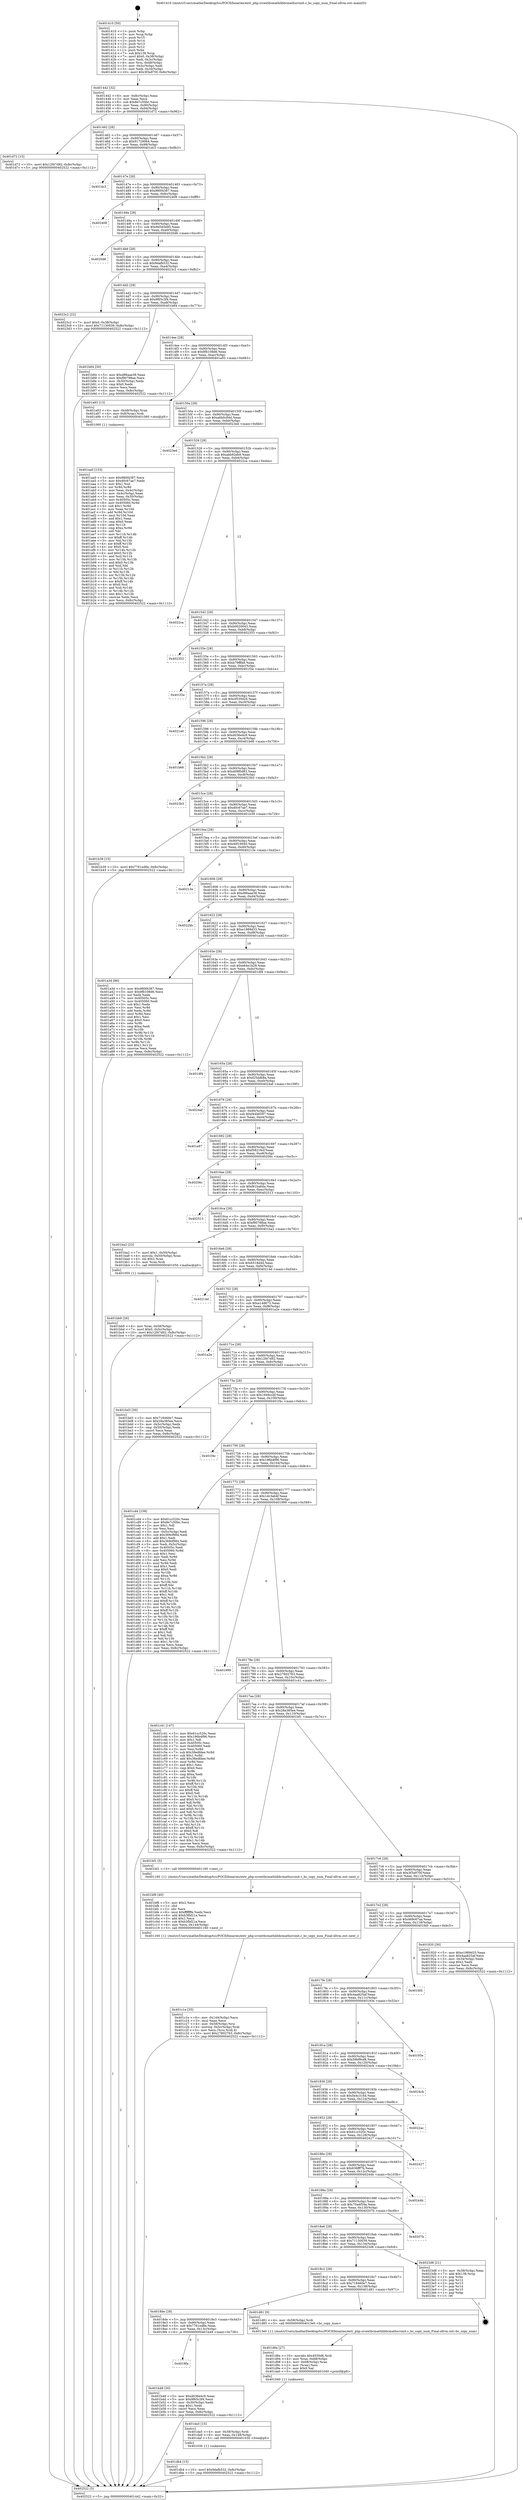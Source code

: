 digraph "0x401410" {
  label = "0x401410 (/mnt/c/Users/mathe/Desktop/tcc/POCII/binaries/extr_php-srcextbcmathlibbcmathsrcinit.c_bc_copy_num_Final-ollvm.out::main(0))"
  labelloc = "t"
  node[shape=record]

  Entry [label="",width=0.3,height=0.3,shape=circle,fillcolor=black,style=filled]
  "0x401442" [label="{
     0x401442 [32]\l
     | [instrs]\l
     &nbsp;&nbsp;0x401442 \<+6\>: mov -0x8c(%rbp),%eax\l
     &nbsp;&nbsp;0x401448 \<+2\>: mov %eax,%ecx\l
     &nbsp;&nbsp;0x40144a \<+6\>: sub $0x8e7c50bc,%ecx\l
     &nbsp;&nbsp;0x401450 \<+6\>: mov %eax,-0x90(%rbp)\l
     &nbsp;&nbsp;0x401456 \<+6\>: mov %ecx,-0x94(%rbp)\l
     &nbsp;&nbsp;0x40145c \<+6\>: je 0000000000401d72 \<main+0x962\>\l
  }"]
  "0x401d72" [label="{
     0x401d72 [15]\l
     | [instrs]\l
     &nbsp;&nbsp;0x401d72 \<+10\>: movl $0x12f47d92,-0x8c(%rbp)\l
     &nbsp;&nbsp;0x401d7c \<+5\>: jmp 0000000000402522 \<main+0x1112\>\l
  }"]
  "0x401462" [label="{
     0x401462 [28]\l
     | [instrs]\l
     &nbsp;&nbsp;0x401462 \<+5\>: jmp 0000000000401467 \<main+0x57\>\l
     &nbsp;&nbsp;0x401467 \<+6\>: mov -0x90(%rbp),%eax\l
     &nbsp;&nbsp;0x40146d \<+5\>: sub $0x91729064,%eax\l
     &nbsp;&nbsp;0x401472 \<+6\>: mov %eax,-0x98(%rbp)\l
     &nbsp;&nbsp;0x401478 \<+6\>: je 0000000000401dc3 \<main+0x9b3\>\l
  }"]
  Exit [label="",width=0.3,height=0.3,shape=circle,fillcolor=black,style=filled,peripheries=2]
  "0x401dc3" [label="{
     0x401dc3\l
  }", style=dashed]
  "0x40147e" [label="{
     0x40147e [28]\l
     | [instrs]\l
     &nbsp;&nbsp;0x40147e \<+5\>: jmp 0000000000401483 \<main+0x73\>\l
     &nbsp;&nbsp;0x401483 \<+6\>: mov -0x90(%rbp),%eax\l
     &nbsp;&nbsp;0x401489 \<+5\>: sub $0x980f4387,%eax\l
     &nbsp;&nbsp;0x40148e \<+6\>: mov %eax,-0x9c(%rbp)\l
     &nbsp;&nbsp;0x401494 \<+6\>: je 0000000000402408 \<main+0xff8\>\l
  }"]
  "0x401db4" [label="{
     0x401db4 [15]\l
     | [instrs]\l
     &nbsp;&nbsp;0x401db4 \<+10\>: movl $0x9dafb532,-0x8c(%rbp)\l
     &nbsp;&nbsp;0x401dbe \<+5\>: jmp 0000000000402522 \<main+0x1112\>\l
  }"]
  "0x402408" [label="{
     0x402408\l
  }", style=dashed]
  "0x40149a" [label="{
     0x40149a [28]\l
     | [instrs]\l
     &nbsp;&nbsp;0x40149a \<+5\>: jmp 000000000040149f \<main+0x8f\>\l
     &nbsp;&nbsp;0x40149f \<+6\>: mov -0x90(%rbp),%eax\l
     &nbsp;&nbsp;0x4014a5 \<+5\>: sub $0x9d3d3e95,%eax\l
     &nbsp;&nbsp;0x4014aa \<+6\>: mov %eax,-0xa0(%rbp)\l
     &nbsp;&nbsp;0x4014b0 \<+6\>: je 00000000004020d6 \<main+0xcc6\>\l
  }"]
  "0x401da5" [label="{
     0x401da5 [15]\l
     | [instrs]\l
     &nbsp;&nbsp;0x401da5 \<+4\>: mov -0x58(%rbp),%rdi\l
     &nbsp;&nbsp;0x401da9 \<+6\>: mov %eax,-0x148(%rbp)\l
     &nbsp;&nbsp;0x401daf \<+5\>: call 0000000000401030 \<free@plt\>\l
     | [calls]\l
     &nbsp;&nbsp;0x401030 \{1\} (unknown)\l
  }"]
  "0x4020d6" [label="{
     0x4020d6\l
  }", style=dashed]
  "0x4014b6" [label="{
     0x4014b6 [28]\l
     | [instrs]\l
     &nbsp;&nbsp;0x4014b6 \<+5\>: jmp 00000000004014bb \<main+0xab\>\l
     &nbsp;&nbsp;0x4014bb \<+6\>: mov -0x90(%rbp),%eax\l
     &nbsp;&nbsp;0x4014c1 \<+5\>: sub $0x9dafb532,%eax\l
     &nbsp;&nbsp;0x4014c6 \<+6\>: mov %eax,-0xa4(%rbp)\l
     &nbsp;&nbsp;0x4014cc \<+6\>: je 00000000004023c2 \<main+0xfb2\>\l
  }"]
  "0x401d8a" [label="{
     0x401d8a [27]\l
     | [instrs]\l
     &nbsp;&nbsp;0x401d8a \<+10\>: movabs $0x4030d6,%rdi\l
     &nbsp;&nbsp;0x401d94 \<+4\>: mov %rax,-0x68(%rbp)\l
     &nbsp;&nbsp;0x401d98 \<+4\>: mov -0x68(%rbp),%rax\l
     &nbsp;&nbsp;0x401d9c \<+2\>: mov (%rax),%esi\l
     &nbsp;&nbsp;0x401d9e \<+2\>: mov $0x0,%al\l
     &nbsp;&nbsp;0x401da0 \<+5\>: call 0000000000401040 \<printf@plt\>\l
     | [calls]\l
     &nbsp;&nbsp;0x401040 \{1\} (unknown)\l
  }"]
  "0x4023c2" [label="{
     0x4023c2 [22]\l
     | [instrs]\l
     &nbsp;&nbsp;0x4023c2 \<+7\>: movl $0x0,-0x38(%rbp)\l
     &nbsp;&nbsp;0x4023c9 \<+10\>: movl $0x71130039,-0x8c(%rbp)\l
     &nbsp;&nbsp;0x4023d3 \<+5\>: jmp 0000000000402522 \<main+0x1112\>\l
  }"]
  "0x4014d2" [label="{
     0x4014d2 [28]\l
     | [instrs]\l
     &nbsp;&nbsp;0x4014d2 \<+5\>: jmp 00000000004014d7 \<main+0xc7\>\l
     &nbsp;&nbsp;0x4014d7 \<+6\>: mov -0x90(%rbp),%eax\l
     &nbsp;&nbsp;0x4014dd \<+5\>: sub $0x9f65c3f4,%eax\l
     &nbsp;&nbsp;0x4014e2 \<+6\>: mov %eax,-0xa8(%rbp)\l
     &nbsp;&nbsp;0x4014e8 \<+6\>: je 0000000000401b84 \<main+0x774\>\l
  }"]
  "0x401c1e" [label="{
     0x401c1e [35]\l
     | [instrs]\l
     &nbsp;&nbsp;0x401c1e \<+6\>: mov -0x144(%rbp),%ecx\l
     &nbsp;&nbsp;0x401c24 \<+3\>: imul %eax,%ecx\l
     &nbsp;&nbsp;0x401c27 \<+4\>: mov -0x58(%rbp),%rsi\l
     &nbsp;&nbsp;0x401c2b \<+4\>: movslq -0x5c(%rbp),%rdi\l
     &nbsp;&nbsp;0x401c2f \<+3\>: mov %ecx,(%rsi,%rdi,4)\l
     &nbsp;&nbsp;0x401c32 \<+10\>: movl $0x27802763,-0x8c(%rbp)\l
     &nbsp;&nbsp;0x401c3c \<+5\>: jmp 0000000000402522 \<main+0x1112\>\l
  }"]
  "0x401b84" [label="{
     0x401b84 [30]\l
     | [instrs]\l
     &nbsp;&nbsp;0x401b84 \<+5\>: mov $0xd86aae38,%eax\l
     &nbsp;&nbsp;0x401b89 \<+5\>: mov $0xf90788ae,%ecx\l
     &nbsp;&nbsp;0x401b8e \<+3\>: mov -0x30(%rbp),%edx\l
     &nbsp;&nbsp;0x401b91 \<+3\>: cmp $0x0,%edx\l
     &nbsp;&nbsp;0x401b94 \<+3\>: cmove %ecx,%eax\l
     &nbsp;&nbsp;0x401b97 \<+6\>: mov %eax,-0x8c(%rbp)\l
     &nbsp;&nbsp;0x401b9d \<+5\>: jmp 0000000000402522 \<main+0x1112\>\l
  }"]
  "0x4014ee" [label="{
     0x4014ee [28]\l
     | [instrs]\l
     &nbsp;&nbsp;0x4014ee \<+5\>: jmp 00000000004014f3 \<main+0xe3\>\l
     &nbsp;&nbsp;0x4014f3 \<+6\>: mov -0x90(%rbp),%eax\l
     &nbsp;&nbsp;0x4014f9 \<+5\>: sub $0x9fb108d6,%eax\l
     &nbsp;&nbsp;0x4014fe \<+6\>: mov %eax,-0xac(%rbp)\l
     &nbsp;&nbsp;0x401504 \<+6\>: je 0000000000401a93 \<main+0x683\>\l
  }"]
  "0x401bf6" [label="{
     0x401bf6 [40]\l
     | [instrs]\l
     &nbsp;&nbsp;0x401bf6 \<+5\>: mov $0x2,%ecx\l
     &nbsp;&nbsp;0x401bfb \<+1\>: cltd\l
     &nbsp;&nbsp;0x401bfc \<+2\>: idiv %ecx\l
     &nbsp;&nbsp;0x401bfe \<+6\>: imul $0xfffffffe,%edx,%ecx\l
     &nbsp;&nbsp;0x401c04 \<+6\>: add $0xb3fbf21a,%ecx\l
     &nbsp;&nbsp;0x401c0a \<+3\>: add $0x1,%ecx\l
     &nbsp;&nbsp;0x401c0d \<+6\>: sub $0xb3fbf21a,%ecx\l
     &nbsp;&nbsp;0x401c13 \<+6\>: mov %ecx,-0x144(%rbp)\l
     &nbsp;&nbsp;0x401c19 \<+5\>: call 0000000000401160 \<next_i\>\l
     | [calls]\l
     &nbsp;&nbsp;0x401160 \{1\} (/mnt/c/Users/mathe/Desktop/tcc/POCII/binaries/extr_php-srcextbcmathlibbcmathsrcinit.c_bc_copy_num_Final-ollvm.out::next_i)\l
  }"]
  "0x401a93" [label="{
     0x401a93 [13]\l
     | [instrs]\l
     &nbsp;&nbsp;0x401a93 \<+4\>: mov -0x48(%rbp),%rax\l
     &nbsp;&nbsp;0x401a97 \<+4\>: mov 0x8(%rax),%rdi\l
     &nbsp;&nbsp;0x401a9b \<+5\>: call 0000000000401060 \<atoi@plt\>\l
     | [calls]\l
     &nbsp;&nbsp;0x401060 \{1\} (unknown)\l
  }"]
  "0x40150a" [label="{
     0x40150a [28]\l
     | [instrs]\l
     &nbsp;&nbsp;0x40150a \<+5\>: jmp 000000000040150f \<main+0xff\>\l
     &nbsp;&nbsp;0x40150f \<+6\>: mov -0x90(%rbp),%eax\l
     &nbsp;&nbsp;0x401515 \<+5\>: sub $0xa6b0c84d,%eax\l
     &nbsp;&nbsp;0x40151a \<+6\>: mov %eax,-0xb0(%rbp)\l
     &nbsp;&nbsp;0x401520 \<+6\>: je 00000000004023ed \<main+0xfdd\>\l
  }"]
  "0x401bb9" [label="{
     0x401bb9 [26]\l
     | [instrs]\l
     &nbsp;&nbsp;0x401bb9 \<+4\>: mov %rax,-0x58(%rbp)\l
     &nbsp;&nbsp;0x401bbd \<+7\>: movl $0x0,-0x5c(%rbp)\l
     &nbsp;&nbsp;0x401bc4 \<+10\>: movl $0x12f47d92,-0x8c(%rbp)\l
     &nbsp;&nbsp;0x401bce \<+5\>: jmp 0000000000402522 \<main+0x1112\>\l
  }"]
  "0x4023ed" [label="{
     0x4023ed\l
  }", style=dashed]
  "0x401526" [label="{
     0x401526 [28]\l
     | [instrs]\l
     &nbsp;&nbsp;0x401526 \<+5\>: jmp 000000000040152b \<main+0x11b\>\l
     &nbsp;&nbsp;0x40152b \<+6\>: mov -0x90(%rbp),%eax\l
     &nbsp;&nbsp;0x401531 \<+5\>: sub $0xabb92eb9,%eax\l
     &nbsp;&nbsp;0x401536 \<+6\>: mov %eax,-0xb4(%rbp)\l
     &nbsp;&nbsp;0x40153c \<+6\>: je 00000000004022ca \<main+0xeba\>\l
  }"]
  "0x4018fa" [label="{
     0x4018fa\l
  }", style=dashed]
  "0x4022ca" [label="{
     0x4022ca\l
  }", style=dashed]
  "0x401542" [label="{
     0x401542 [28]\l
     | [instrs]\l
     &nbsp;&nbsp;0x401542 \<+5\>: jmp 0000000000401547 \<main+0x137\>\l
     &nbsp;&nbsp;0x401547 \<+6\>: mov -0x90(%rbp),%eax\l
     &nbsp;&nbsp;0x40154d \<+5\>: sub $0xb0020043,%eax\l
     &nbsp;&nbsp;0x401552 \<+6\>: mov %eax,-0xb8(%rbp)\l
     &nbsp;&nbsp;0x401558 \<+6\>: je 0000000000402353 \<main+0xf43\>\l
  }"]
  "0x401b48" [label="{
     0x401b48 [30]\l
     | [instrs]\l
     &nbsp;&nbsp;0x401b48 \<+5\>: mov $0xd036e4c9,%eax\l
     &nbsp;&nbsp;0x401b4d \<+5\>: mov $0x9f65c3f4,%ecx\l
     &nbsp;&nbsp;0x401b52 \<+3\>: mov -0x30(%rbp),%edx\l
     &nbsp;&nbsp;0x401b55 \<+3\>: cmp $0x1,%edx\l
     &nbsp;&nbsp;0x401b58 \<+3\>: cmovl %ecx,%eax\l
     &nbsp;&nbsp;0x401b5b \<+6\>: mov %eax,-0x8c(%rbp)\l
     &nbsp;&nbsp;0x401b61 \<+5\>: jmp 0000000000402522 \<main+0x1112\>\l
  }"]
  "0x402353" [label="{
     0x402353\l
  }", style=dashed]
  "0x40155e" [label="{
     0x40155e [28]\l
     | [instrs]\l
     &nbsp;&nbsp;0x40155e \<+5\>: jmp 0000000000401563 \<main+0x153\>\l
     &nbsp;&nbsp;0x401563 \<+6\>: mov -0x90(%rbp),%eax\l
     &nbsp;&nbsp;0x401569 \<+5\>: sub $0xb79fffa9,%eax\l
     &nbsp;&nbsp;0x40156e \<+6\>: mov %eax,-0xbc(%rbp)\l
     &nbsp;&nbsp;0x401574 \<+6\>: je 0000000000401f2e \<main+0xb1e\>\l
  }"]
  "0x4018de" [label="{
     0x4018de [28]\l
     | [instrs]\l
     &nbsp;&nbsp;0x4018de \<+5\>: jmp 00000000004018e3 \<main+0x4d3\>\l
     &nbsp;&nbsp;0x4018e3 \<+6\>: mov -0x90(%rbp),%eax\l
     &nbsp;&nbsp;0x4018e9 \<+5\>: sub $0x7761ed8e,%eax\l
     &nbsp;&nbsp;0x4018ee \<+6\>: mov %eax,-0x13c(%rbp)\l
     &nbsp;&nbsp;0x4018f4 \<+6\>: je 0000000000401b48 \<main+0x738\>\l
  }"]
  "0x401f2e" [label="{
     0x401f2e\l
  }", style=dashed]
  "0x40157a" [label="{
     0x40157a [28]\l
     | [instrs]\l
     &nbsp;&nbsp;0x40157a \<+5\>: jmp 000000000040157f \<main+0x16f\>\l
     &nbsp;&nbsp;0x40157f \<+6\>: mov -0x90(%rbp),%eax\l
     &nbsp;&nbsp;0x401585 \<+5\>: sub $0xcf530d26,%eax\l
     &nbsp;&nbsp;0x40158a \<+6\>: mov %eax,-0xc0(%rbp)\l
     &nbsp;&nbsp;0x401590 \<+6\>: je 00000000004021e0 \<main+0xdd0\>\l
  }"]
  "0x401d81" [label="{
     0x401d81 [9]\l
     | [instrs]\l
     &nbsp;&nbsp;0x401d81 \<+4\>: mov -0x58(%rbp),%rdi\l
     &nbsp;&nbsp;0x401d85 \<+5\>: call 00000000004013e0 \<bc_copy_num\>\l
     | [calls]\l
     &nbsp;&nbsp;0x4013e0 \{1\} (/mnt/c/Users/mathe/Desktop/tcc/POCII/binaries/extr_php-srcextbcmathlibbcmathsrcinit.c_bc_copy_num_Final-ollvm.out::bc_copy_num)\l
  }"]
  "0x4021e0" [label="{
     0x4021e0\l
  }", style=dashed]
  "0x401596" [label="{
     0x401596 [28]\l
     | [instrs]\l
     &nbsp;&nbsp;0x401596 \<+5\>: jmp 000000000040159b \<main+0x18b\>\l
     &nbsp;&nbsp;0x40159b \<+6\>: mov -0x90(%rbp),%eax\l
     &nbsp;&nbsp;0x4015a1 \<+5\>: sub $0xd036e4c9,%eax\l
     &nbsp;&nbsp;0x4015a6 \<+6\>: mov %eax,-0xc4(%rbp)\l
     &nbsp;&nbsp;0x4015ac \<+6\>: je 0000000000401b66 \<main+0x756\>\l
  }"]
  "0x4018c2" [label="{
     0x4018c2 [28]\l
     | [instrs]\l
     &nbsp;&nbsp;0x4018c2 \<+5\>: jmp 00000000004018c7 \<main+0x4b7\>\l
     &nbsp;&nbsp;0x4018c7 \<+6\>: mov -0x90(%rbp),%eax\l
     &nbsp;&nbsp;0x4018cd \<+5\>: sub $0x718460e7,%eax\l
     &nbsp;&nbsp;0x4018d2 \<+6\>: mov %eax,-0x138(%rbp)\l
     &nbsp;&nbsp;0x4018d8 \<+6\>: je 0000000000401d81 \<main+0x971\>\l
  }"]
  "0x401b66" [label="{
     0x401b66\l
  }", style=dashed]
  "0x4015b2" [label="{
     0x4015b2 [28]\l
     | [instrs]\l
     &nbsp;&nbsp;0x4015b2 \<+5\>: jmp 00000000004015b7 \<main+0x1a7\>\l
     &nbsp;&nbsp;0x4015b7 \<+6\>: mov -0x90(%rbp),%eax\l
     &nbsp;&nbsp;0x4015bd \<+5\>: sub $0xd08f0d83,%eax\l
     &nbsp;&nbsp;0x4015c2 \<+6\>: mov %eax,-0xc8(%rbp)\l
     &nbsp;&nbsp;0x4015c8 \<+6\>: je 00000000004023b3 \<main+0xfa3\>\l
  }"]
  "0x4023d8" [label="{
     0x4023d8 [21]\l
     | [instrs]\l
     &nbsp;&nbsp;0x4023d8 \<+3\>: mov -0x38(%rbp),%eax\l
     &nbsp;&nbsp;0x4023db \<+7\>: add $0x138,%rsp\l
     &nbsp;&nbsp;0x4023e2 \<+1\>: pop %rbx\l
     &nbsp;&nbsp;0x4023e3 \<+2\>: pop %r12\l
     &nbsp;&nbsp;0x4023e5 \<+2\>: pop %r13\l
     &nbsp;&nbsp;0x4023e7 \<+2\>: pop %r14\l
     &nbsp;&nbsp;0x4023e9 \<+2\>: pop %r15\l
     &nbsp;&nbsp;0x4023eb \<+1\>: pop %rbp\l
     &nbsp;&nbsp;0x4023ec \<+1\>: ret\l
  }"]
  "0x4023b3" [label="{
     0x4023b3\l
  }", style=dashed]
  "0x4015ce" [label="{
     0x4015ce [28]\l
     | [instrs]\l
     &nbsp;&nbsp;0x4015ce \<+5\>: jmp 00000000004015d3 \<main+0x1c3\>\l
     &nbsp;&nbsp;0x4015d3 \<+6\>: mov -0x90(%rbp),%eax\l
     &nbsp;&nbsp;0x4015d9 \<+5\>: sub $0xd0c67ae7,%eax\l
     &nbsp;&nbsp;0x4015de \<+6\>: mov %eax,-0xcc(%rbp)\l
     &nbsp;&nbsp;0x4015e4 \<+6\>: je 0000000000401b39 \<main+0x729\>\l
  }"]
  "0x4018a6" [label="{
     0x4018a6 [28]\l
     | [instrs]\l
     &nbsp;&nbsp;0x4018a6 \<+5\>: jmp 00000000004018ab \<main+0x49b\>\l
     &nbsp;&nbsp;0x4018ab \<+6\>: mov -0x90(%rbp),%eax\l
     &nbsp;&nbsp;0x4018b1 \<+5\>: sub $0x71130039,%eax\l
     &nbsp;&nbsp;0x4018b6 \<+6\>: mov %eax,-0x134(%rbp)\l
     &nbsp;&nbsp;0x4018bc \<+6\>: je 00000000004023d8 \<main+0xfc8\>\l
  }"]
  "0x401b39" [label="{
     0x401b39 [15]\l
     | [instrs]\l
     &nbsp;&nbsp;0x401b39 \<+10\>: movl $0x7761ed8e,-0x8c(%rbp)\l
     &nbsp;&nbsp;0x401b43 \<+5\>: jmp 0000000000402522 \<main+0x1112\>\l
  }"]
  "0x4015ea" [label="{
     0x4015ea [28]\l
     | [instrs]\l
     &nbsp;&nbsp;0x4015ea \<+5\>: jmp 00000000004015ef \<main+0x1df\>\l
     &nbsp;&nbsp;0x4015ef \<+6\>: mov -0x90(%rbp),%eax\l
     &nbsp;&nbsp;0x4015f5 \<+5\>: sub $0xd0f19040,%eax\l
     &nbsp;&nbsp;0x4015fa \<+6\>: mov %eax,-0xd0(%rbp)\l
     &nbsp;&nbsp;0x401600 \<+6\>: je 000000000040213e \<main+0xd2e\>\l
  }"]
  "0x40207b" [label="{
     0x40207b\l
  }", style=dashed]
  "0x40213e" [label="{
     0x40213e\l
  }", style=dashed]
  "0x401606" [label="{
     0x401606 [28]\l
     | [instrs]\l
     &nbsp;&nbsp;0x401606 \<+5\>: jmp 000000000040160b \<main+0x1fb\>\l
     &nbsp;&nbsp;0x40160b \<+6\>: mov -0x90(%rbp),%eax\l
     &nbsp;&nbsp;0x401611 \<+5\>: sub $0xd86aae38,%eax\l
     &nbsp;&nbsp;0x401616 \<+6\>: mov %eax,-0xd4(%rbp)\l
     &nbsp;&nbsp;0x40161c \<+6\>: je 00000000004022bb \<main+0xeab\>\l
  }"]
  "0x40188a" [label="{
     0x40188a [28]\l
     | [instrs]\l
     &nbsp;&nbsp;0x40188a \<+5\>: jmp 000000000040188f \<main+0x47f\>\l
     &nbsp;&nbsp;0x40188f \<+6\>: mov -0x90(%rbp),%eax\l
     &nbsp;&nbsp;0x401895 \<+5\>: sub $0x70a4f54a,%eax\l
     &nbsp;&nbsp;0x40189a \<+6\>: mov %eax,-0x130(%rbp)\l
     &nbsp;&nbsp;0x4018a0 \<+6\>: je 000000000040207b \<main+0xc6b\>\l
  }"]
  "0x4022bb" [label="{
     0x4022bb\l
  }", style=dashed]
  "0x401622" [label="{
     0x401622 [28]\l
     | [instrs]\l
     &nbsp;&nbsp;0x401622 \<+5\>: jmp 0000000000401627 \<main+0x217\>\l
     &nbsp;&nbsp;0x401627 \<+6\>: mov -0x90(%rbp),%eax\l
     &nbsp;&nbsp;0x40162d \<+5\>: sub $0xe1989d33,%eax\l
     &nbsp;&nbsp;0x401632 \<+6\>: mov %eax,-0xd8(%rbp)\l
     &nbsp;&nbsp;0x401638 \<+6\>: je 0000000000401a3d \<main+0x62d\>\l
  }"]
  "0x40244b" [label="{
     0x40244b\l
  }", style=dashed]
  "0x401a3d" [label="{
     0x401a3d [86]\l
     | [instrs]\l
     &nbsp;&nbsp;0x401a3d \<+5\>: mov $0x980f4387,%eax\l
     &nbsp;&nbsp;0x401a42 \<+5\>: mov $0x9fb108d6,%ecx\l
     &nbsp;&nbsp;0x401a47 \<+2\>: xor %edx,%edx\l
     &nbsp;&nbsp;0x401a49 \<+7\>: mov 0x40505c,%esi\l
     &nbsp;&nbsp;0x401a50 \<+7\>: mov 0x405060,%edi\l
     &nbsp;&nbsp;0x401a57 \<+3\>: sub $0x1,%edx\l
     &nbsp;&nbsp;0x401a5a \<+3\>: mov %esi,%r8d\l
     &nbsp;&nbsp;0x401a5d \<+3\>: add %edx,%r8d\l
     &nbsp;&nbsp;0x401a60 \<+4\>: imul %r8d,%esi\l
     &nbsp;&nbsp;0x401a64 \<+3\>: and $0x1,%esi\l
     &nbsp;&nbsp;0x401a67 \<+3\>: cmp $0x0,%esi\l
     &nbsp;&nbsp;0x401a6a \<+4\>: sete %r9b\l
     &nbsp;&nbsp;0x401a6e \<+3\>: cmp $0xa,%edi\l
     &nbsp;&nbsp;0x401a71 \<+4\>: setl %r10b\l
     &nbsp;&nbsp;0x401a75 \<+3\>: mov %r9b,%r11b\l
     &nbsp;&nbsp;0x401a78 \<+3\>: and %r10b,%r11b\l
     &nbsp;&nbsp;0x401a7b \<+3\>: xor %r10b,%r9b\l
     &nbsp;&nbsp;0x401a7e \<+3\>: or %r9b,%r11b\l
     &nbsp;&nbsp;0x401a81 \<+4\>: test $0x1,%r11b\l
     &nbsp;&nbsp;0x401a85 \<+3\>: cmovne %ecx,%eax\l
     &nbsp;&nbsp;0x401a88 \<+6\>: mov %eax,-0x8c(%rbp)\l
     &nbsp;&nbsp;0x401a8e \<+5\>: jmp 0000000000402522 \<main+0x1112\>\l
  }"]
  "0x40163e" [label="{
     0x40163e [28]\l
     | [instrs]\l
     &nbsp;&nbsp;0x40163e \<+5\>: jmp 0000000000401643 \<main+0x233\>\l
     &nbsp;&nbsp;0x401643 \<+6\>: mov -0x90(%rbp),%eax\l
     &nbsp;&nbsp;0x401649 \<+5\>: sub $0xe64e1b29,%eax\l
     &nbsp;&nbsp;0x40164e \<+6\>: mov %eax,-0xdc(%rbp)\l
     &nbsp;&nbsp;0x401654 \<+6\>: je 0000000000401df4 \<main+0x9e4\>\l
  }"]
  "0x40186e" [label="{
     0x40186e [28]\l
     | [instrs]\l
     &nbsp;&nbsp;0x40186e \<+5\>: jmp 0000000000401873 \<main+0x463\>\l
     &nbsp;&nbsp;0x401873 \<+6\>: mov -0x90(%rbp),%eax\l
     &nbsp;&nbsp;0x401879 \<+5\>: sub $0x636fff7b,%eax\l
     &nbsp;&nbsp;0x40187e \<+6\>: mov %eax,-0x12c(%rbp)\l
     &nbsp;&nbsp;0x401884 \<+6\>: je 000000000040244b \<main+0x103b\>\l
  }"]
  "0x401df4" [label="{
     0x401df4\l
  }", style=dashed]
  "0x40165a" [label="{
     0x40165a [28]\l
     | [instrs]\l
     &nbsp;&nbsp;0x40165a \<+5\>: jmp 000000000040165f \<main+0x24f\>\l
     &nbsp;&nbsp;0x40165f \<+6\>: mov -0x90(%rbp),%eax\l
     &nbsp;&nbsp;0x401665 \<+5\>: sub $0xf25ddb8a,%eax\l
     &nbsp;&nbsp;0x40166a \<+6\>: mov %eax,-0xe0(%rbp)\l
     &nbsp;&nbsp;0x401670 \<+6\>: je 00000000004024af \<main+0x109f\>\l
  }"]
  "0x402427" [label="{
     0x402427\l
  }", style=dashed]
  "0x4024af" [label="{
     0x4024af\l
  }", style=dashed]
  "0x401676" [label="{
     0x401676 [28]\l
     | [instrs]\l
     &nbsp;&nbsp;0x401676 \<+5\>: jmp 000000000040167b \<main+0x26b\>\l
     &nbsp;&nbsp;0x40167b \<+6\>: mov -0x90(%rbp),%eax\l
     &nbsp;&nbsp;0x401681 \<+5\>: sub $0xf44b6597,%eax\l
     &nbsp;&nbsp;0x401686 \<+6\>: mov %eax,-0xe4(%rbp)\l
     &nbsp;&nbsp;0x40168c \<+6\>: je 0000000000401e87 \<main+0xa77\>\l
  }"]
  "0x401852" [label="{
     0x401852 [28]\l
     | [instrs]\l
     &nbsp;&nbsp;0x401852 \<+5\>: jmp 0000000000401857 \<main+0x447\>\l
     &nbsp;&nbsp;0x401857 \<+6\>: mov -0x90(%rbp),%eax\l
     &nbsp;&nbsp;0x40185d \<+5\>: sub $0x61cc520c,%eax\l
     &nbsp;&nbsp;0x401862 \<+6\>: mov %eax,-0x128(%rbp)\l
     &nbsp;&nbsp;0x401868 \<+6\>: je 0000000000402427 \<main+0x1017\>\l
  }"]
  "0x401e87" [label="{
     0x401e87\l
  }", style=dashed]
  "0x401692" [label="{
     0x401692 [28]\l
     | [instrs]\l
     &nbsp;&nbsp;0x401692 \<+5\>: jmp 0000000000401697 \<main+0x287\>\l
     &nbsp;&nbsp;0x401697 \<+6\>: mov -0x90(%rbp),%eax\l
     &nbsp;&nbsp;0x40169d \<+5\>: sub $0xf58216cf,%eax\l
     &nbsp;&nbsp;0x4016a2 \<+6\>: mov %eax,-0xe8(%rbp)\l
     &nbsp;&nbsp;0x4016a8 \<+6\>: je 000000000040206c \<main+0xc5c\>\l
  }"]
  "0x4022ac" [label="{
     0x4022ac\l
  }", style=dashed]
  "0x40206c" [label="{
     0x40206c\l
  }", style=dashed]
  "0x4016ae" [label="{
     0x4016ae [28]\l
     | [instrs]\l
     &nbsp;&nbsp;0x4016ae \<+5\>: jmp 00000000004016b3 \<main+0x2a3\>\l
     &nbsp;&nbsp;0x4016b3 \<+6\>: mov -0x90(%rbp),%eax\l
     &nbsp;&nbsp;0x4016b9 \<+5\>: sub $0xf61ba6da,%eax\l
     &nbsp;&nbsp;0x4016be \<+6\>: mov %eax,-0xec(%rbp)\l
     &nbsp;&nbsp;0x4016c4 \<+6\>: je 0000000000402513 \<main+0x1103\>\l
  }"]
  "0x401836" [label="{
     0x401836 [28]\l
     | [instrs]\l
     &nbsp;&nbsp;0x401836 \<+5\>: jmp 000000000040183b \<main+0x42b\>\l
     &nbsp;&nbsp;0x40183b \<+6\>: mov -0x90(%rbp),%eax\l
     &nbsp;&nbsp;0x401841 \<+5\>: sub $0x5e4c3164,%eax\l
     &nbsp;&nbsp;0x401846 \<+6\>: mov %eax,-0x124(%rbp)\l
     &nbsp;&nbsp;0x40184c \<+6\>: je 00000000004022ac \<main+0xe9c\>\l
  }"]
  "0x402513" [label="{
     0x402513\l
  }", style=dashed]
  "0x4016ca" [label="{
     0x4016ca [28]\l
     | [instrs]\l
     &nbsp;&nbsp;0x4016ca \<+5\>: jmp 00000000004016cf \<main+0x2bf\>\l
     &nbsp;&nbsp;0x4016cf \<+6\>: mov -0x90(%rbp),%eax\l
     &nbsp;&nbsp;0x4016d5 \<+5\>: sub $0xf90788ae,%eax\l
     &nbsp;&nbsp;0x4016da \<+6\>: mov %eax,-0xf0(%rbp)\l
     &nbsp;&nbsp;0x4016e0 \<+6\>: je 0000000000401ba2 \<main+0x792\>\l
  }"]
  "0x4024cb" [label="{
     0x4024cb\l
  }", style=dashed]
  "0x401ba2" [label="{
     0x401ba2 [23]\l
     | [instrs]\l
     &nbsp;&nbsp;0x401ba2 \<+7\>: movl $0x1,-0x50(%rbp)\l
     &nbsp;&nbsp;0x401ba9 \<+4\>: movslq -0x50(%rbp),%rax\l
     &nbsp;&nbsp;0x401bad \<+4\>: shl $0x2,%rax\l
     &nbsp;&nbsp;0x401bb1 \<+3\>: mov %rax,%rdi\l
     &nbsp;&nbsp;0x401bb4 \<+5\>: call 0000000000401050 \<malloc@plt\>\l
     | [calls]\l
     &nbsp;&nbsp;0x401050 \{1\} (unknown)\l
  }"]
  "0x4016e6" [label="{
     0x4016e6 [28]\l
     | [instrs]\l
     &nbsp;&nbsp;0x4016e6 \<+5\>: jmp 00000000004016eb \<main+0x2db\>\l
     &nbsp;&nbsp;0x4016eb \<+6\>: mov -0x90(%rbp),%eax\l
     &nbsp;&nbsp;0x4016f1 \<+5\>: sub $0x6518d4d,%eax\l
     &nbsp;&nbsp;0x4016f6 \<+6\>: mov %eax,-0xf4(%rbp)\l
     &nbsp;&nbsp;0x4016fc \<+6\>: je 000000000040214d \<main+0xd3d\>\l
  }"]
  "0x40181a" [label="{
     0x40181a [28]\l
     | [instrs]\l
     &nbsp;&nbsp;0x40181a \<+5\>: jmp 000000000040181f \<main+0x40f\>\l
     &nbsp;&nbsp;0x40181f \<+6\>: mov -0x90(%rbp),%eax\l
     &nbsp;&nbsp;0x401825 \<+5\>: sub $0x58bf9cd8,%eax\l
     &nbsp;&nbsp;0x40182a \<+6\>: mov %eax,-0x120(%rbp)\l
     &nbsp;&nbsp;0x401830 \<+6\>: je 00000000004024cb \<main+0x10bb\>\l
  }"]
  "0x40214d" [label="{
     0x40214d\l
  }", style=dashed]
  "0x401702" [label="{
     0x401702 [28]\l
     | [instrs]\l
     &nbsp;&nbsp;0x401702 \<+5\>: jmp 0000000000401707 \<main+0x2f7\>\l
     &nbsp;&nbsp;0x401707 \<+6\>: mov -0x90(%rbp),%eax\l
     &nbsp;&nbsp;0x40170d \<+5\>: sub $0xa148673,%eax\l
     &nbsp;&nbsp;0x401712 \<+6\>: mov %eax,-0xf8(%rbp)\l
     &nbsp;&nbsp;0x401718 \<+6\>: je 0000000000401a2e \<main+0x61e\>\l
  }"]
  "0x40193e" [label="{
     0x40193e\l
  }", style=dashed]
  "0x401a2e" [label="{
     0x401a2e\l
  }", style=dashed]
  "0x40171e" [label="{
     0x40171e [28]\l
     | [instrs]\l
     &nbsp;&nbsp;0x40171e \<+5\>: jmp 0000000000401723 \<main+0x313\>\l
     &nbsp;&nbsp;0x401723 \<+6\>: mov -0x90(%rbp),%eax\l
     &nbsp;&nbsp;0x401729 \<+5\>: sub $0x12f47d92,%eax\l
     &nbsp;&nbsp;0x40172e \<+6\>: mov %eax,-0xfc(%rbp)\l
     &nbsp;&nbsp;0x401734 \<+6\>: je 0000000000401bd3 \<main+0x7c3\>\l
  }"]
  "0x4017fe" [label="{
     0x4017fe [28]\l
     | [instrs]\l
     &nbsp;&nbsp;0x4017fe \<+5\>: jmp 0000000000401803 \<main+0x3f3\>\l
     &nbsp;&nbsp;0x401803 \<+6\>: mov -0x90(%rbp),%eax\l
     &nbsp;&nbsp;0x401809 \<+5\>: sub $0x4aa825af,%eax\l
     &nbsp;&nbsp;0x40180e \<+6\>: mov %eax,-0x11c(%rbp)\l
     &nbsp;&nbsp;0x401814 \<+6\>: je 000000000040193e \<main+0x52e\>\l
  }"]
  "0x401bd3" [label="{
     0x401bd3 [30]\l
     | [instrs]\l
     &nbsp;&nbsp;0x401bd3 \<+5\>: mov $0x718460e7,%eax\l
     &nbsp;&nbsp;0x401bd8 \<+5\>: mov $0x28a385ee,%ecx\l
     &nbsp;&nbsp;0x401bdd \<+3\>: mov -0x5c(%rbp),%edx\l
     &nbsp;&nbsp;0x401be0 \<+3\>: cmp -0x50(%rbp),%edx\l
     &nbsp;&nbsp;0x401be3 \<+3\>: cmovl %ecx,%eax\l
     &nbsp;&nbsp;0x401be6 \<+6\>: mov %eax,-0x8c(%rbp)\l
     &nbsp;&nbsp;0x401bec \<+5\>: jmp 0000000000402522 \<main+0x1112\>\l
  }"]
  "0x40173a" [label="{
     0x40173a [28]\l
     | [instrs]\l
     &nbsp;&nbsp;0x40173a \<+5\>: jmp 000000000040173f \<main+0x32f\>\l
     &nbsp;&nbsp;0x40173f \<+6\>: mov -0x90(%rbp),%eax\l
     &nbsp;&nbsp;0x401745 \<+5\>: sub $0x1949ccdf,%eax\l
     &nbsp;&nbsp;0x40174a \<+6\>: mov %eax,-0x100(%rbp)\l
     &nbsp;&nbsp;0x401750 \<+6\>: je 0000000000401f4c \<main+0xb3c\>\l
  }"]
  "0x401fd5" [label="{
     0x401fd5\l
  }", style=dashed]
  "0x401f4c" [label="{
     0x401f4c\l
  }", style=dashed]
  "0x401756" [label="{
     0x401756 [28]\l
     | [instrs]\l
     &nbsp;&nbsp;0x401756 \<+5\>: jmp 000000000040175b \<main+0x34b\>\l
     &nbsp;&nbsp;0x40175b \<+6\>: mov -0x90(%rbp),%eax\l
     &nbsp;&nbsp;0x401761 \<+5\>: sub $0x196b4f96,%eax\l
     &nbsp;&nbsp;0x401766 \<+6\>: mov %eax,-0x104(%rbp)\l
     &nbsp;&nbsp;0x40176c \<+6\>: je 0000000000401cd4 \<main+0x8c4\>\l
  }"]
  "0x401aa0" [label="{
     0x401aa0 [153]\l
     | [instrs]\l
     &nbsp;&nbsp;0x401aa0 \<+5\>: mov $0x980f4387,%ecx\l
     &nbsp;&nbsp;0x401aa5 \<+5\>: mov $0xd0c67ae7,%edx\l
     &nbsp;&nbsp;0x401aaa \<+3\>: mov $0x1,%sil\l
     &nbsp;&nbsp;0x401aad \<+3\>: xor %r8d,%r8d\l
     &nbsp;&nbsp;0x401ab0 \<+3\>: mov %eax,-0x4c(%rbp)\l
     &nbsp;&nbsp;0x401ab3 \<+3\>: mov -0x4c(%rbp),%eax\l
     &nbsp;&nbsp;0x401ab6 \<+3\>: mov %eax,-0x30(%rbp)\l
     &nbsp;&nbsp;0x401ab9 \<+7\>: mov 0x40505c,%eax\l
     &nbsp;&nbsp;0x401ac0 \<+8\>: mov 0x405060,%r9d\l
     &nbsp;&nbsp;0x401ac8 \<+4\>: sub $0x1,%r8d\l
     &nbsp;&nbsp;0x401acc \<+3\>: mov %eax,%r10d\l
     &nbsp;&nbsp;0x401acf \<+3\>: add %r8d,%r10d\l
     &nbsp;&nbsp;0x401ad2 \<+4\>: imul %r10d,%eax\l
     &nbsp;&nbsp;0x401ad6 \<+3\>: and $0x1,%eax\l
     &nbsp;&nbsp;0x401ad9 \<+3\>: cmp $0x0,%eax\l
     &nbsp;&nbsp;0x401adc \<+4\>: sete %r11b\l
     &nbsp;&nbsp;0x401ae0 \<+4\>: cmp $0xa,%r9d\l
     &nbsp;&nbsp;0x401ae4 \<+3\>: setl %bl\l
     &nbsp;&nbsp;0x401ae7 \<+3\>: mov %r11b,%r14b\l
     &nbsp;&nbsp;0x401aea \<+4\>: xor $0xff,%r14b\l
     &nbsp;&nbsp;0x401aee \<+3\>: mov %bl,%r15b\l
     &nbsp;&nbsp;0x401af1 \<+4\>: xor $0xff,%r15b\l
     &nbsp;&nbsp;0x401af5 \<+4\>: xor $0x0,%sil\l
     &nbsp;&nbsp;0x401af9 \<+3\>: mov %r14b,%r12b\l
     &nbsp;&nbsp;0x401afc \<+4\>: and $0x0,%r12b\l
     &nbsp;&nbsp;0x401b00 \<+3\>: and %sil,%r11b\l
     &nbsp;&nbsp;0x401b03 \<+3\>: mov %r15b,%r13b\l
     &nbsp;&nbsp;0x401b06 \<+4\>: and $0x0,%r13b\l
     &nbsp;&nbsp;0x401b0a \<+3\>: and %sil,%bl\l
     &nbsp;&nbsp;0x401b0d \<+3\>: or %r11b,%r12b\l
     &nbsp;&nbsp;0x401b10 \<+3\>: or %bl,%r13b\l
     &nbsp;&nbsp;0x401b13 \<+3\>: xor %r13b,%r12b\l
     &nbsp;&nbsp;0x401b16 \<+3\>: or %r15b,%r14b\l
     &nbsp;&nbsp;0x401b19 \<+4\>: xor $0xff,%r14b\l
     &nbsp;&nbsp;0x401b1d \<+4\>: or $0x0,%sil\l
     &nbsp;&nbsp;0x401b21 \<+3\>: and %sil,%r14b\l
     &nbsp;&nbsp;0x401b24 \<+3\>: or %r14b,%r12b\l
     &nbsp;&nbsp;0x401b27 \<+4\>: test $0x1,%r12b\l
     &nbsp;&nbsp;0x401b2b \<+3\>: cmovne %edx,%ecx\l
     &nbsp;&nbsp;0x401b2e \<+6\>: mov %ecx,-0x8c(%rbp)\l
     &nbsp;&nbsp;0x401b34 \<+5\>: jmp 0000000000402522 \<main+0x1112\>\l
  }"]
  "0x401cd4" [label="{
     0x401cd4 [158]\l
     | [instrs]\l
     &nbsp;&nbsp;0x401cd4 \<+5\>: mov $0x61cc520c,%eax\l
     &nbsp;&nbsp;0x401cd9 \<+5\>: mov $0x8e7c50bc,%ecx\l
     &nbsp;&nbsp;0x401cde \<+2\>: mov $0x1,%dl\l
     &nbsp;&nbsp;0x401ce0 \<+2\>: xor %esi,%esi\l
     &nbsp;&nbsp;0x401ce2 \<+3\>: mov -0x5c(%rbp),%edi\l
     &nbsp;&nbsp;0x401ce5 \<+6\>: sub $0x369cf984,%edi\l
     &nbsp;&nbsp;0x401ceb \<+3\>: add $0x1,%edi\l
     &nbsp;&nbsp;0x401cee \<+6\>: add $0x369cf984,%edi\l
     &nbsp;&nbsp;0x401cf4 \<+3\>: mov %edi,-0x5c(%rbp)\l
     &nbsp;&nbsp;0x401cf7 \<+7\>: mov 0x40505c,%edi\l
     &nbsp;&nbsp;0x401cfe \<+8\>: mov 0x405060,%r8d\l
     &nbsp;&nbsp;0x401d06 \<+3\>: sub $0x1,%esi\l
     &nbsp;&nbsp;0x401d09 \<+3\>: mov %edi,%r9d\l
     &nbsp;&nbsp;0x401d0c \<+3\>: add %esi,%r9d\l
     &nbsp;&nbsp;0x401d0f \<+4\>: imul %r9d,%edi\l
     &nbsp;&nbsp;0x401d13 \<+3\>: and $0x1,%edi\l
     &nbsp;&nbsp;0x401d16 \<+3\>: cmp $0x0,%edi\l
     &nbsp;&nbsp;0x401d19 \<+4\>: sete %r10b\l
     &nbsp;&nbsp;0x401d1d \<+4\>: cmp $0xa,%r8d\l
     &nbsp;&nbsp;0x401d21 \<+4\>: setl %r11b\l
     &nbsp;&nbsp;0x401d25 \<+3\>: mov %r10b,%bl\l
     &nbsp;&nbsp;0x401d28 \<+3\>: xor $0xff,%bl\l
     &nbsp;&nbsp;0x401d2b \<+3\>: mov %r11b,%r14b\l
     &nbsp;&nbsp;0x401d2e \<+4\>: xor $0xff,%r14b\l
     &nbsp;&nbsp;0x401d32 \<+3\>: xor $0x1,%dl\l
     &nbsp;&nbsp;0x401d35 \<+3\>: mov %bl,%r15b\l
     &nbsp;&nbsp;0x401d38 \<+4\>: and $0xff,%r15b\l
     &nbsp;&nbsp;0x401d3c \<+3\>: and %dl,%r10b\l
     &nbsp;&nbsp;0x401d3f \<+3\>: mov %r14b,%r12b\l
     &nbsp;&nbsp;0x401d42 \<+4\>: and $0xff,%r12b\l
     &nbsp;&nbsp;0x401d46 \<+3\>: and %dl,%r11b\l
     &nbsp;&nbsp;0x401d49 \<+3\>: or %r10b,%r15b\l
     &nbsp;&nbsp;0x401d4c \<+3\>: or %r11b,%r12b\l
     &nbsp;&nbsp;0x401d4f \<+3\>: xor %r12b,%r15b\l
     &nbsp;&nbsp;0x401d52 \<+3\>: or %r14b,%bl\l
     &nbsp;&nbsp;0x401d55 \<+3\>: xor $0xff,%bl\l
     &nbsp;&nbsp;0x401d58 \<+3\>: or $0x1,%dl\l
     &nbsp;&nbsp;0x401d5b \<+2\>: and %dl,%bl\l
     &nbsp;&nbsp;0x401d5d \<+3\>: or %bl,%r15b\l
     &nbsp;&nbsp;0x401d60 \<+4\>: test $0x1,%r15b\l
     &nbsp;&nbsp;0x401d64 \<+3\>: cmovne %ecx,%eax\l
     &nbsp;&nbsp;0x401d67 \<+6\>: mov %eax,-0x8c(%rbp)\l
     &nbsp;&nbsp;0x401d6d \<+5\>: jmp 0000000000402522 \<main+0x1112\>\l
  }"]
  "0x401772" [label="{
     0x401772 [28]\l
     | [instrs]\l
     &nbsp;&nbsp;0x401772 \<+5\>: jmp 0000000000401777 \<main+0x367\>\l
     &nbsp;&nbsp;0x401777 \<+6\>: mov -0x90(%rbp),%eax\l
     &nbsp;&nbsp;0x40177d \<+5\>: sub $0x1dc3ab4f,%eax\l
     &nbsp;&nbsp;0x401782 \<+6\>: mov %eax,-0x108(%rbp)\l
     &nbsp;&nbsp;0x401788 \<+6\>: je 0000000000401999 \<main+0x589\>\l
  }"]
  "0x401410" [label="{
     0x401410 [50]\l
     | [instrs]\l
     &nbsp;&nbsp;0x401410 \<+1\>: push %rbp\l
     &nbsp;&nbsp;0x401411 \<+3\>: mov %rsp,%rbp\l
     &nbsp;&nbsp;0x401414 \<+2\>: push %r15\l
     &nbsp;&nbsp;0x401416 \<+2\>: push %r14\l
     &nbsp;&nbsp;0x401418 \<+2\>: push %r13\l
     &nbsp;&nbsp;0x40141a \<+2\>: push %r12\l
     &nbsp;&nbsp;0x40141c \<+1\>: push %rbx\l
     &nbsp;&nbsp;0x40141d \<+7\>: sub $0x138,%rsp\l
     &nbsp;&nbsp;0x401424 \<+7\>: movl $0x0,-0x38(%rbp)\l
     &nbsp;&nbsp;0x40142b \<+3\>: mov %edi,-0x3c(%rbp)\l
     &nbsp;&nbsp;0x40142e \<+4\>: mov %rsi,-0x48(%rbp)\l
     &nbsp;&nbsp;0x401432 \<+3\>: mov -0x3c(%rbp),%edi\l
     &nbsp;&nbsp;0x401435 \<+3\>: mov %edi,-0x34(%rbp)\l
     &nbsp;&nbsp;0x401438 \<+10\>: movl $0x3f3a970f,-0x8c(%rbp)\l
  }"]
  "0x401999" [label="{
     0x401999\l
  }", style=dashed]
  "0x40178e" [label="{
     0x40178e [28]\l
     | [instrs]\l
     &nbsp;&nbsp;0x40178e \<+5\>: jmp 0000000000401793 \<main+0x383\>\l
     &nbsp;&nbsp;0x401793 \<+6\>: mov -0x90(%rbp),%eax\l
     &nbsp;&nbsp;0x401799 \<+5\>: sub $0x27802763,%eax\l
     &nbsp;&nbsp;0x40179e \<+6\>: mov %eax,-0x10c(%rbp)\l
     &nbsp;&nbsp;0x4017a4 \<+6\>: je 0000000000401c41 \<main+0x831\>\l
  }"]
  "0x402522" [label="{
     0x402522 [5]\l
     | [instrs]\l
     &nbsp;&nbsp;0x402522 \<+5\>: jmp 0000000000401442 \<main+0x32\>\l
  }"]
  "0x401c41" [label="{
     0x401c41 [147]\l
     | [instrs]\l
     &nbsp;&nbsp;0x401c41 \<+5\>: mov $0x61cc520c,%eax\l
     &nbsp;&nbsp;0x401c46 \<+5\>: mov $0x196b4f96,%ecx\l
     &nbsp;&nbsp;0x401c4b \<+2\>: mov $0x1,%dl\l
     &nbsp;&nbsp;0x401c4d \<+7\>: mov 0x40505c,%esi\l
     &nbsp;&nbsp;0x401c54 \<+7\>: mov 0x405060,%edi\l
     &nbsp;&nbsp;0x401c5b \<+3\>: mov %esi,%r8d\l
     &nbsp;&nbsp;0x401c5e \<+7\>: sub $0x38edfdee,%r8d\l
     &nbsp;&nbsp;0x401c65 \<+4\>: sub $0x1,%r8d\l
     &nbsp;&nbsp;0x401c69 \<+7\>: add $0x38edfdee,%r8d\l
     &nbsp;&nbsp;0x401c70 \<+4\>: imul %r8d,%esi\l
     &nbsp;&nbsp;0x401c74 \<+3\>: and $0x1,%esi\l
     &nbsp;&nbsp;0x401c77 \<+3\>: cmp $0x0,%esi\l
     &nbsp;&nbsp;0x401c7a \<+4\>: sete %r9b\l
     &nbsp;&nbsp;0x401c7e \<+3\>: cmp $0xa,%edi\l
     &nbsp;&nbsp;0x401c81 \<+4\>: setl %r10b\l
     &nbsp;&nbsp;0x401c85 \<+3\>: mov %r9b,%r11b\l
     &nbsp;&nbsp;0x401c88 \<+4\>: xor $0xff,%r11b\l
     &nbsp;&nbsp;0x401c8c \<+3\>: mov %r10b,%bl\l
     &nbsp;&nbsp;0x401c8f \<+3\>: xor $0xff,%bl\l
     &nbsp;&nbsp;0x401c92 \<+3\>: xor $0x0,%dl\l
     &nbsp;&nbsp;0x401c95 \<+3\>: mov %r11b,%r14b\l
     &nbsp;&nbsp;0x401c98 \<+4\>: and $0x0,%r14b\l
     &nbsp;&nbsp;0x401c9c \<+3\>: and %dl,%r9b\l
     &nbsp;&nbsp;0x401c9f \<+3\>: mov %bl,%r15b\l
     &nbsp;&nbsp;0x401ca2 \<+4\>: and $0x0,%r15b\l
     &nbsp;&nbsp;0x401ca6 \<+3\>: and %dl,%r10b\l
     &nbsp;&nbsp;0x401ca9 \<+3\>: or %r9b,%r14b\l
     &nbsp;&nbsp;0x401cac \<+3\>: or %r10b,%r15b\l
     &nbsp;&nbsp;0x401caf \<+3\>: xor %r15b,%r14b\l
     &nbsp;&nbsp;0x401cb2 \<+3\>: or %bl,%r11b\l
     &nbsp;&nbsp;0x401cb5 \<+4\>: xor $0xff,%r11b\l
     &nbsp;&nbsp;0x401cb9 \<+3\>: or $0x0,%dl\l
     &nbsp;&nbsp;0x401cbc \<+3\>: and %dl,%r11b\l
     &nbsp;&nbsp;0x401cbf \<+3\>: or %r11b,%r14b\l
     &nbsp;&nbsp;0x401cc2 \<+4\>: test $0x1,%r14b\l
     &nbsp;&nbsp;0x401cc6 \<+3\>: cmovne %ecx,%eax\l
     &nbsp;&nbsp;0x401cc9 \<+6\>: mov %eax,-0x8c(%rbp)\l
     &nbsp;&nbsp;0x401ccf \<+5\>: jmp 0000000000402522 \<main+0x1112\>\l
  }"]
  "0x4017aa" [label="{
     0x4017aa [28]\l
     | [instrs]\l
     &nbsp;&nbsp;0x4017aa \<+5\>: jmp 00000000004017af \<main+0x39f\>\l
     &nbsp;&nbsp;0x4017af \<+6\>: mov -0x90(%rbp),%eax\l
     &nbsp;&nbsp;0x4017b5 \<+5\>: sub $0x28a385ee,%eax\l
     &nbsp;&nbsp;0x4017ba \<+6\>: mov %eax,-0x110(%rbp)\l
     &nbsp;&nbsp;0x4017c0 \<+6\>: je 0000000000401bf1 \<main+0x7e1\>\l
  }"]
  "0x4017e2" [label="{
     0x4017e2 [28]\l
     | [instrs]\l
     &nbsp;&nbsp;0x4017e2 \<+5\>: jmp 00000000004017e7 \<main+0x3d7\>\l
     &nbsp;&nbsp;0x4017e7 \<+6\>: mov -0x90(%rbp),%eax\l
     &nbsp;&nbsp;0x4017ed \<+5\>: sub $0x469c67aa,%eax\l
     &nbsp;&nbsp;0x4017f2 \<+6\>: mov %eax,-0x118(%rbp)\l
     &nbsp;&nbsp;0x4017f8 \<+6\>: je 0000000000401fd5 \<main+0xbc5\>\l
  }"]
  "0x401bf1" [label="{
     0x401bf1 [5]\l
     | [instrs]\l
     &nbsp;&nbsp;0x401bf1 \<+5\>: call 0000000000401160 \<next_i\>\l
     | [calls]\l
     &nbsp;&nbsp;0x401160 \{1\} (/mnt/c/Users/mathe/Desktop/tcc/POCII/binaries/extr_php-srcextbcmathlibbcmathsrcinit.c_bc_copy_num_Final-ollvm.out::next_i)\l
  }"]
  "0x4017c6" [label="{
     0x4017c6 [28]\l
     | [instrs]\l
     &nbsp;&nbsp;0x4017c6 \<+5\>: jmp 00000000004017cb \<main+0x3bb\>\l
     &nbsp;&nbsp;0x4017cb \<+6\>: mov -0x90(%rbp),%eax\l
     &nbsp;&nbsp;0x4017d1 \<+5\>: sub $0x3f3a970f,%eax\l
     &nbsp;&nbsp;0x4017d6 \<+6\>: mov %eax,-0x114(%rbp)\l
     &nbsp;&nbsp;0x4017dc \<+6\>: je 0000000000401920 \<main+0x510\>\l
  }"]
  "0x401920" [label="{
     0x401920 [30]\l
     | [instrs]\l
     &nbsp;&nbsp;0x401920 \<+5\>: mov $0xe1989d33,%eax\l
     &nbsp;&nbsp;0x401925 \<+5\>: mov $0x4aa825af,%ecx\l
     &nbsp;&nbsp;0x40192a \<+3\>: mov -0x34(%rbp),%edx\l
     &nbsp;&nbsp;0x40192d \<+3\>: cmp $0x2,%edx\l
     &nbsp;&nbsp;0x401930 \<+3\>: cmovne %ecx,%eax\l
     &nbsp;&nbsp;0x401933 \<+6\>: mov %eax,-0x8c(%rbp)\l
     &nbsp;&nbsp;0x401939 \<+5\>: jmp 0000000000402522 \<main+0x1112\>\l
  }"]
  Entry -> "0x401410" [label=" 1"]
  "0x401442" -> "0x401d72" [label=" 1"]
  "0x401442" -> "0x401462" [label=" 15"]
  "0x4023d8" -> Exit [label=" 1"]
  "0x401462" -> "0x401dc3" [label=" 0"]
  "0x401462" -> "0x40147e" [label=" 15"]
  "0x4023c2" -> "0x402522" [label=" 1"]
  "0x40147e" -> "0x402408" [label=" 0"]
  "0x40147e" -> "0x40149a" [label=" 15"]
  "0x401db4" -> "0x402522" [label=" 1"]
  "0x40149a" -> "0x4020d6" [label=" 0"]
  "0x40149a" -> "0x4014b6" [label=" 15"]
  "0x401da5" -> "0x401db4" [label=" 1"]
  "0x4014b6" -> "0x4023c2" [label=" 1"]
  "0x4014b6" -> "0x4014d2" [label=" 14"]
  "0x401d8a" -> "0x401da5" [label=" 1"]
  "0x4014d2" -> "0x401b84" [label=" 1"]
  "0x4014d2" -> "0x4014ee" [label=" 13"]
  "0x401d81" -> "0x401d8a" [label=" 1"]
  "0x4014ee" -> "0x401a93" [label=" 1"]
  "0x4014ee" -> "0x40150a" [label=" 12"]
  "0x401d72" -> "0x402522" [label=" 1"]
  "0x40150a" -> "0x4023ed" [label=" 0"]
  "0x40150a" -> "0x401526" [label=" 12"]
  "0x401cd4" -> "0x402522" [label=" 1"]
  "0x401526" -> "0x4022ca" [label=" 0"]
  "0x401526" -> "0x401542" [label=" 12"]
  "0x401c41" -> "0x402522" [label=" 1"]
  "0x401542" -> "0x402353" [label=" 0"]
  "0x401542" -> "0x40155e" [label=" 12"]
  "0x401c1e" -> "0x402522" [label=" 1"]
  "0x40155e" -> "0x401f2e" [label=" 0"]
  "0x40155e" -> "0x40157a" [label=" 12"]
  "0x401bf1" -> "0x401bf6" [label=" 1"]
  "0x40157a" -> "0x4021e0" [label=" 0"]
  "0x40157a" -> "0x401596" [label=" 12"]
  "0x401bd3" -> "0x402522" [label=" 2"]
  "0x401596" -> "0x401b66" [label=" 0"]
  "0x401596" -> "0x4015b2" [label=" 12"]
  "0x401ba2" -> "0x401bb9" [label=" 1"]
  "0x4015b2" -> "0x4023b3" [label=" 0"]
  "0x4015b2" -> "0x4015ce" [label=" 12"]
  "0x401b84" -> "0x402522" [label=" 1"]
  "0x4015ce" -> "0x401b39" [label=" 1"]
  "0x4015ce" -> "0x4015ea" [label=" 11"]
  "0x4018de" -> "0x4018fa" [label=" 0"]
  "0x4015ea" -> "0x40213e" [label=" 0"]
  "0x4015ea" -> "0x401606" [label=" 11"]
  "0x4018de" -> "0x401b48" [label=" 1"]
  "0x401606" -> "0x4022bb" [label=" 0"]
  "0x401606" -> "0x401622" [label=" 11"]
  "0x4018c2" -> "0x4018de" [label=" 1"]
  "0x401622" -> "0x401a3d" [label=" 1"]
  "0x401622" -> "0x40163e" [label=" 10"]
  "0x4018c2" -> "0x401d81" [label=" 1"]
  "0x40163e" -> "0x401df4" [label=" 0"]
  "0x40163e" -> "0x40165a" [label=" 10"]
  "0x4018a6" -> "0x4018c2" [label=" 2"]
  "0x40165a" -> "0x4024af" [label=" 0"]
  "0x40165a" -> "0x401676" [label=" 10"]
  "0x4018a6" -> "0x4023d8" [label=" 1"]
  "0x401676" -> "0x401e87" [label=" 0"]
  "0x401676" -> "0x401692" [label=" 10"]
  "0x40188a" -> "0x4018a6" [label=" 3"]
  "0x401692" -> "0x40206c" [label=" 0"]
  "0x401692" -> "0x4016ae" [label=" 10"]
  "0x40188a" -> "0x40207b" [label=" 0"]
  "0x4016ae" -> "0x402513" [label=" 0"]
  "0x4016ae" -> "0x4016ca" [label=" 10"]
  "0x40186e" -> "0x40188a" [label=" 3"]
  "0x4016ca" -> "0x401ba2" [label=" 1"]
  "0x4016ca" -> "0x4016e6" [label=" 9"]
  "0x40186e" -> "0x40244b" [label=" 0"]
  "0x4016e6" -> "0x40214d" [label=" 0"]
  "0x4016e6" -> "0x401702" [label=" 9"]
  "0x401852" -> "0x40186e" [label=" 3"]
  "0x401702" -> "0x401a2e" [label=" 0"]
  "0x401702" -> "0x40171e" [label=" 9"]
  "0x401852" -> "0x402427" [label=" 0"]
  "0x40171e" -> "0x401bd3" [label=" 2"]
  "0x40171e" -> "0x40173a" [label=" 7"]
  "0x401836" -> "0x401852" [label=" 3"]
  "0x40173a" -> "0x401f4c" [label=" 0"]
  "0x40173a" -> "0x401756" [label=" 7"]
  "0x401836" -> "0x4022ac" [label=" 0"]
  "0x401756" -> "0x401cd4" [label=" 1"]
  "0x401756" -> "0x401772" [label=" 6"]
  "0x40181a" -> "0x401836" [label=" 3"]
  "0x401772" -> "0x401999" [label=" 0"]
  "0x401772" -> "0x40178e" [label=" 6"]
  "0x40181a" -> "0x4024cb" [label=" 0"]
  "0x40178e" -> "0x401c41" [label=" 1"]
  "0x40178e" -> "0x4017aa" [label=" 5"]
  "0x401bb9" -> "0x402522" [label=" 1"]
  "0x4017aa" -> "0x401bf1" [label=" 1"]
  "0x4017aa" -> "0x4017c6" [label=" 4"]
  "0x4017fe" -> "0x40181a" [label=" 3"]
  "0x4017c6" -> "0x401920" [label=" 1"]
  "0x4017c6" -> "0x4017e2" [label=" 3"]
  "0x401920" -> "0x402522" [label=" 1"]
  "0x401410" -> "0x401442" [label=" 1"]
  "0x402522" -> "0x401442" [label=" 15"]
  "0x401a3d" -> "0x402522" [label=" 1"]
  "0x401a93" -> "0x401aa0" [label=" 1"]
  "0x401aa0" -> "0x402522" [label=" 1"]
  "0x401b39" -> "0x402522" [label=" 1"]
  "0x401bf6" -> "0x401c1e" [label=" 1"]
  "0x4017e2" -> "0x401fd5" [label=" 0"]
  "0x4017e2" -> "0x4017fe" [label=" 3"]
  "0x401b48" -> "0x402522" [label=" 1"]
  "0x4017fe" -> "0x40193e" [label=" 0"]
}
